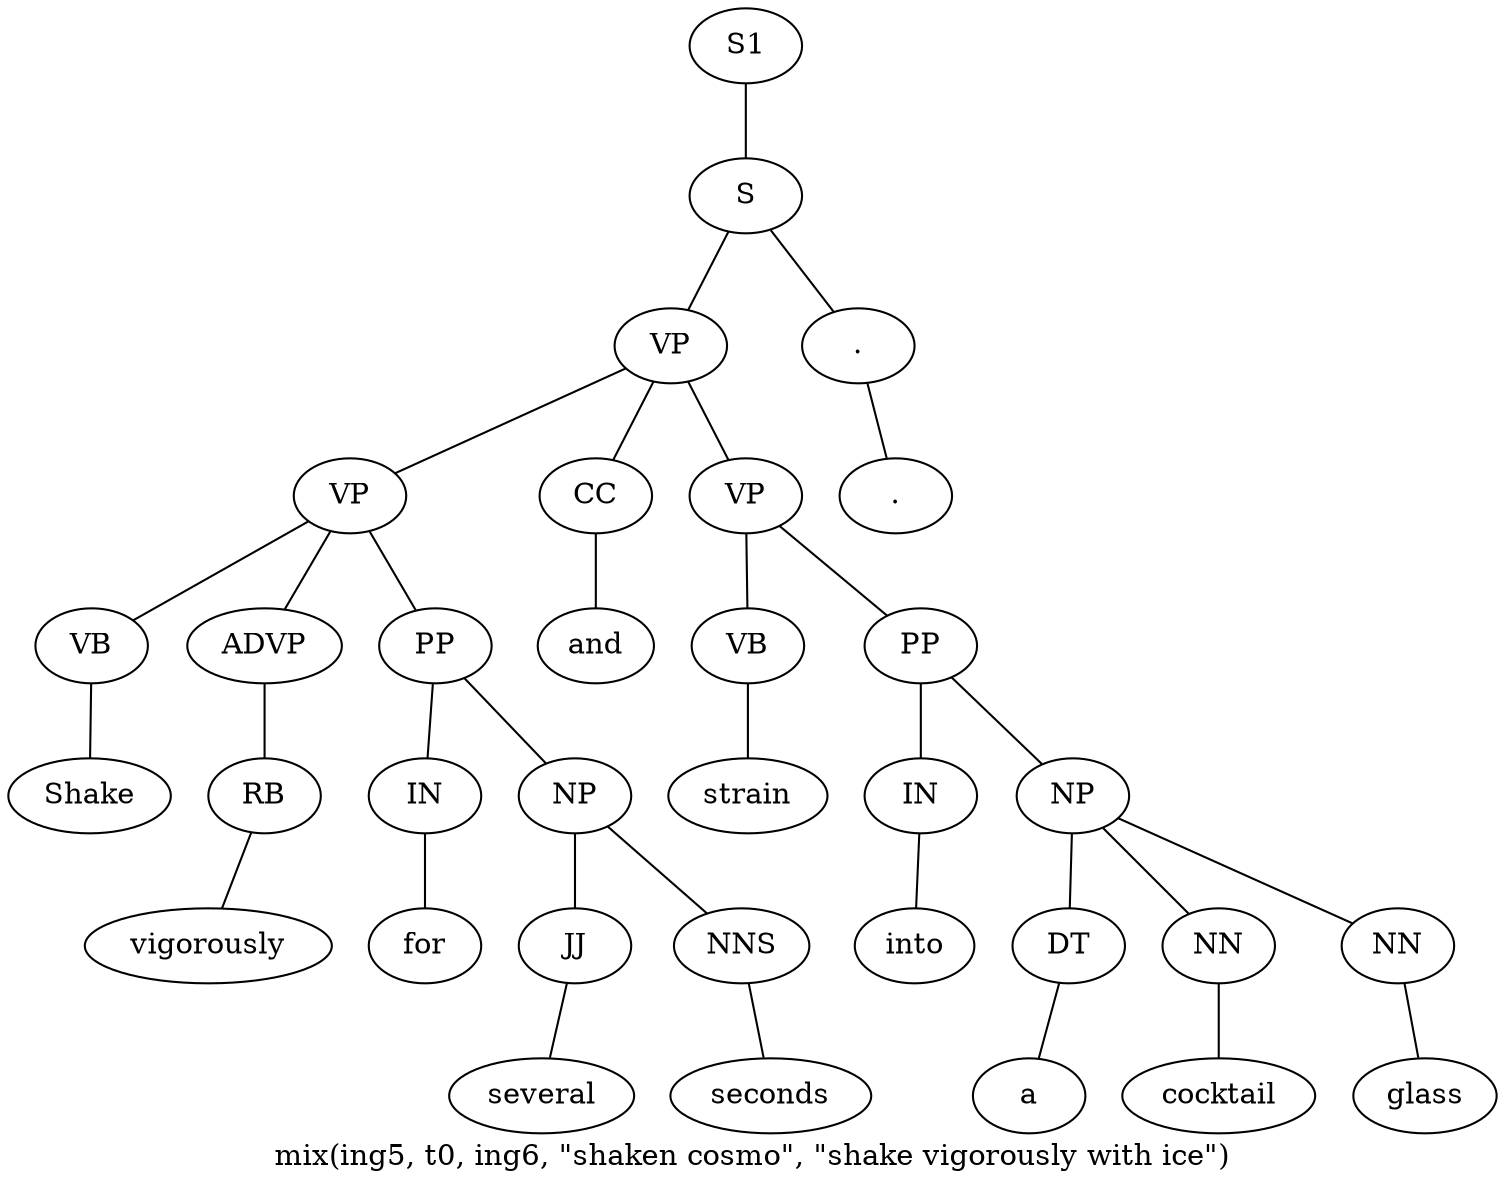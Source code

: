 graph SyntaxGraph {
	label = "mix(ing5, t0, ing6, \"shaken cosmo\", \"shake vigorously with ice\")";
	Node0 [label="S1"];
	Node1 [label="S"];
	Node2 [label="VP"];
	Node3 [label="VP"];
	Node4 [label="VB"];
	Node5 [label="Shake"];
	Node6 [label="ADVP"];
	Node7 [label="RB"];
	Node8 [label="vigorously"];
	Node9 [label="PP"];
	Node10 [label="IN"];
	Node11 [label="for"];
	Node12 [label="NP"];
	Node13 [label="JJ"];
	Node14 [label="several"];
	Node15 [label="NNS"];
	Node16 [label="seconds"];
	Node17 [label="CC"];
	Node18 [label="and"];
	Node19 [label="VP"];
	Node20 [label="VB"];
	Node21 [label="strain"];
	Node22 [label="PP"];
	Node23 [label="IN"];
	Node24 [label="into"];
	Node25 [label="NP"];
	Node26 [label="DT"];
	Node27 [label="a"];
	Node28 [label="NN"];
	Node29 [label="cocktail"];
	Node30 [label="NN"];
	Node31 [label="glass"];
	Node32 [label="."];
	Node33 [label="."];

	Node0 -- Node1;
	Node1 -- Node2;
	Node1 -- Node32;
	Node2 -- Node3;
	Node2 -- Node17;
	Node2 -- Node19;
	Node3 -- Node4;
	Node3 -- Node6;
	Node3 -- Node9;
	Node4 -- Node5;
	Node6 -- Node7;
	Node7 -- Node8;
	Node9 -- Node10;
	Node9 -- Node12;
	Node10 -- Node11;
	Node12 -- Node13;
	Node12 -- Node15;
	Node13 -- Node14;
	Node15 -- Node16;
	Node17 -- Node18;
	Node19 -- Node20;
	Node19 -- Node22;
	Node20 -- Node21;
	Node22 -- Node23;
	Node22 -- Node25;
	Node23 -- Node24;
	Node25 -- Node26;
	Node25 -- Node28;
	Node25 -- Node30;
	Node26 -- Node27;
	Node28 -- Node29;
	Node30 -- Node31;
	Node32 -- Node33;
}